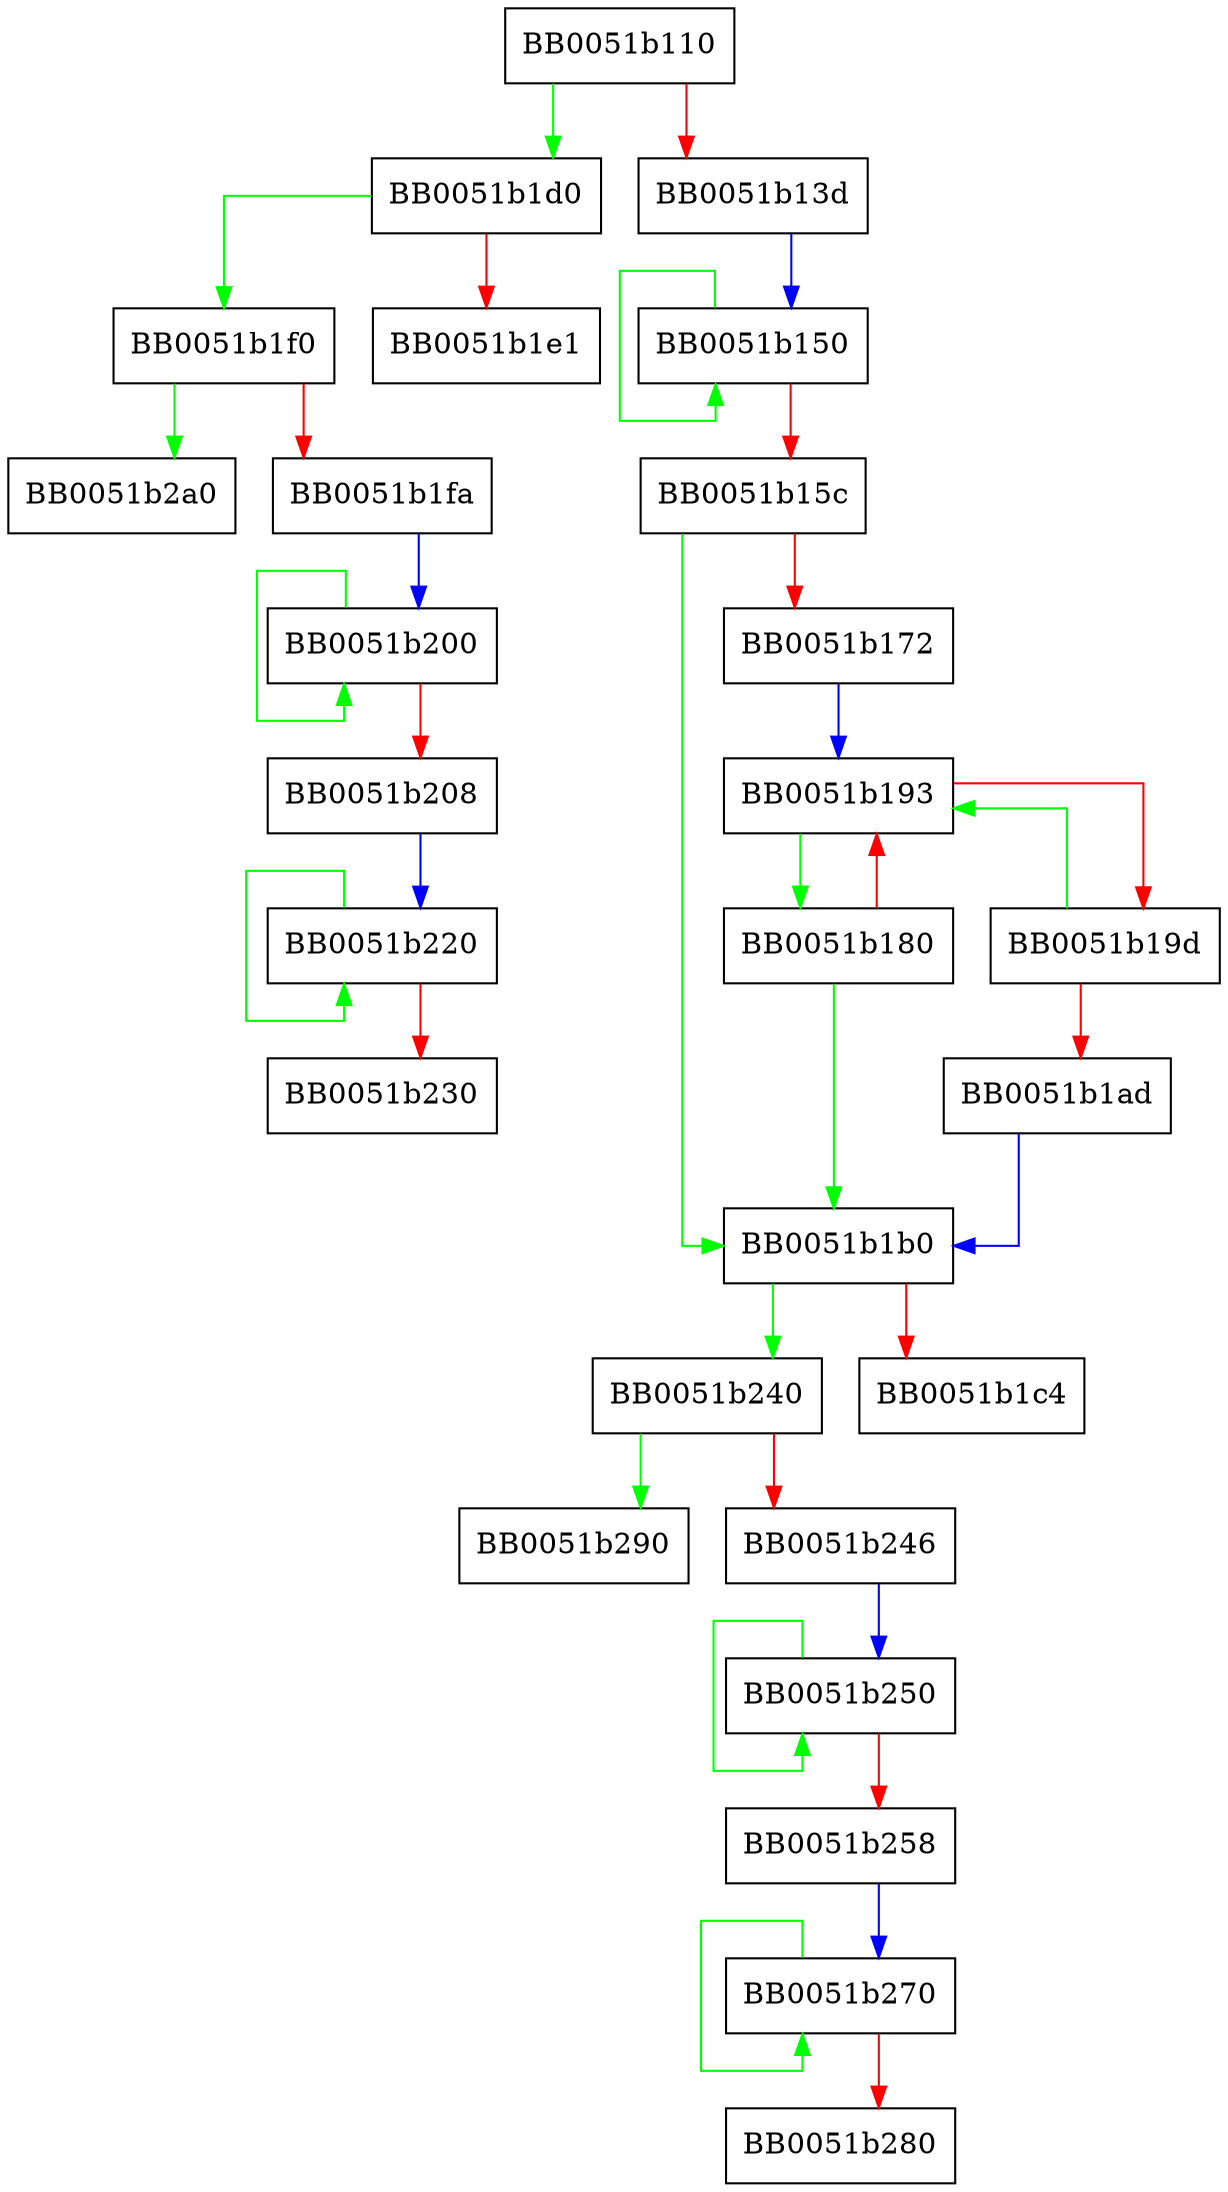 digraph ASN1_put_object {
  node [shape="box"];
  graph [splines=ortho];
  BB0051b110 -> BB0051b1d0 [color="green"];
  BB0051b110 -> BB0051b13d [color="red"];
  BB0051b13d -> BB0051b150 [color="blue"];
  BB0051b150 -> BB0051b150 [color="green"];
  BB0051b150 -> BB0051b15c [color="red"];
  BB0051b15c -> BB0051b1b0 [color="green"];
  BB0051b15c -> BB0051b172 [color="red"];
  BB0051b172 -> BB0051b193 [color="blue"];
  BB0051b180 -> BB0051b1b0 [color="green"];
  BB0051b180 -> BB0051b193 [color="red"];
  BB0051b193 -> BB0051b180 [color="green"];
  BB0051b193 -> BB0051b19d [color="red"];
  BB0051b19d -> BB0051b193 [color="green"];
  BB0051b19d -> BB0051b1ad [color="red"];
  BB0051b1ad -> BB0051b1b0 [color="blue"];
  BB0051b1b0 -> BB0051b240 [color="green"];
  BB0051b1b0 -> BB0051b1c4 [color="red"];
  BB0051b1d0 -> BB0051b1f0 [color="green"];
  BB0051b1d0 -> BB0051b1e1 [color="red"];
  BB0051b1f0 -> BB0051b2a0 [color="green"];
  BB0051b1f0 -> BB0051b1fa [color="red"];
  BB0051b1fa -> BB0051b200 [color="blue"];
  BB0051b200 -> BB0051b200 [color="green"];
  BB0051b200 -> BB0051b208 [color="red"];
  BB0051b208 -> BB0051b220 [color="blue"];
  BB0051b220 -> BB0051b220 [color="green"];
  BB0051b220 -> BB0051b230 [color="red"];
  BB0051b240 -> BB0051b290 [color="green"];
  BB0051b240 -> BB0051b246 [color="red"];
  BB0051b246 -> BB0051b250 [color="blue"];
  BB0051b250 -> BB0051b250 [color="green"];
  BB0051b250 -> BB0051b258 [color="red"];
  BB0051b258 -> BB0051b270 [color="blue"];
  BB0051b270 -> BB0051b270 [color="green"];
  BB0051b270 -> BB0051b280 [color="red"];
}